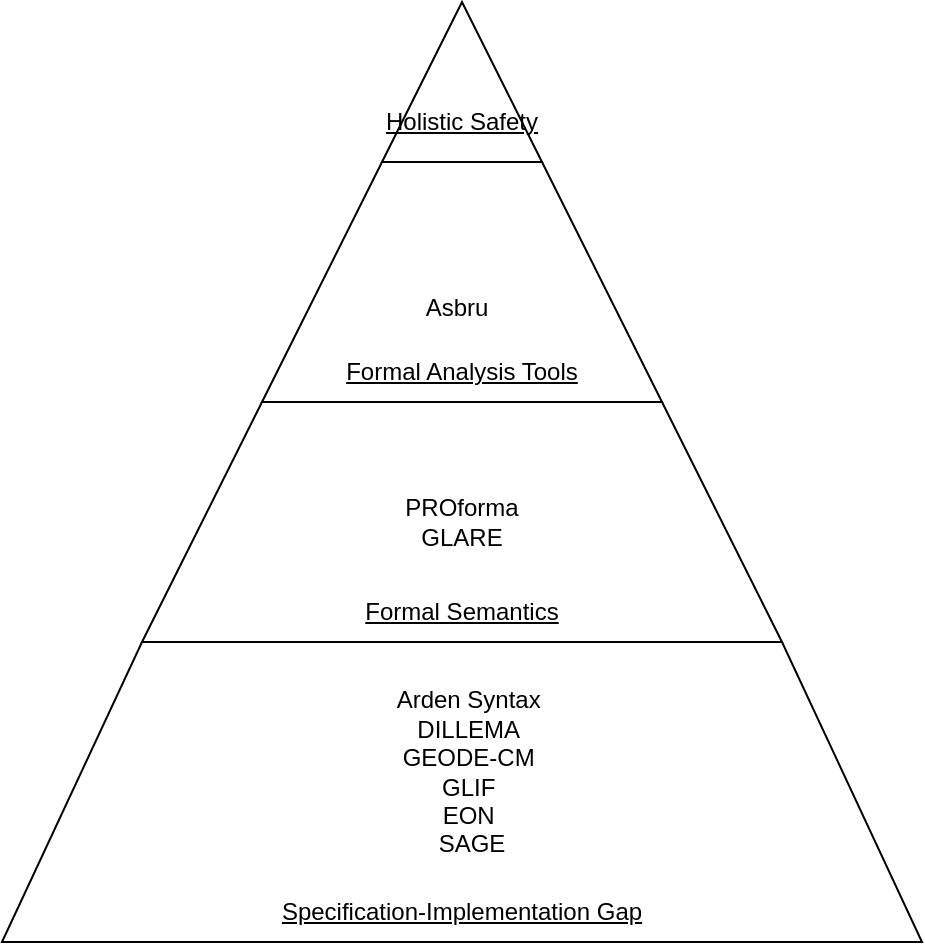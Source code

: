 <mxfile version="24.7.5">
  <diagram name="Page-1" id="sReNzexHo98JS3CuufBL">
    <mxGraphModel dx="1432" dy="754" grid="1" gridSize="10" guides="1" tooltips="1" connect="1" arrows="1" fold="1" page="1" pageScale="1" pageWidth="850" pageHeight="1100" math="0" shadow="0">
      <root>
        <mxCell id="0" />
        <mxCell id="1" parent="0" />
        <mxCell id="cyNzipAdQJfE3Z-S69iO-1" value="" style="shape=trapezoid;perimeter=trapezoidPerimeter;whiteSpace=wrap;html=1;fixedSize=1;size=70;" vertex="1" parent="1">
          <mxGeometry x="190" y="440" width="460" height="150" as="geometry" />
        </mxCell>
        <mxCell id="cyNzipAdQJfE3Z-S69iO-2" value="" style="shape=trapezoid;perimeter=trapezoidPerimeter;whiteSpace=wrap;html=1;fixedSize=1;size=60;" vertex="1" parent="1">
          <mxGeometry x="260" y="320" width="320" height="120" as="geometry" />
        </mxCell>
        <mxCell id="cyNzipAdQJfE3Z-S69iO-3" value="" style="shape=trapezoid;perimeter=trapezoidPerimeter;whiteSpace=wrap;html=1;fixedSize=1;size=60;" vertex="1" parent="1">
          <mxGeometry x="320" y="200" width="200" height="120" as="geometry" />
        </mxCell>
        <mxCell id="cyNzipAdQJfE3Z-S69iO-4" value="" style="shape=trapezoid;perimeter=trapezoidPerimeter;whiteSpace=wrap;html=1;fixedSize=1;size=60;" vertex="1" parent="1">
          <mxGeometry x="380" y="120" width="80" height="80" as="geometry" />
        </mxCell>
        <mxCell id="cyNzipAdQJfE3Z-S69iO-5" value="&lt;u&gt;Specification-Implementation Gap&lt;/u&gt;" style="text;html=1;align=center;verticalAlign=middle;whiteSpace=wrap;rounded=0;" vertex="1" parent="1">
          <mxGeometry x="210" y="560" width="420" height="30" as="geometry" />
        </mxCell>
        <mxCell id="cyNzipAdQJfE3Z-S69iO-6" value="&lt;div align=&quot;center&quot;&gt;Arden Syntax&amp;nbsp;&lt;/div&gt;&lt;div align=&quot;center&quot;&gt;DILLEMA&amp;nbsp;&lt;/div&gt;&lt;div align=&quot;center&quot;&gt;GEODE-CM&amp;nbsp;&lt;/div&gt;&lt;div align=&quot;center&quot;&gt;GLIF&amp;nbsp;&lt;/div&gt;&lt;div align=&quot;center&quot;&gt;EON&amp;nbsp;&lt;/div&gt;&lt;div align=&quot;center&quot;&gt;SAGE&lt;/div&gt;" style="text;html=1;align=center;verticalAlign=middle;whiteSpace=wrap;rounded=0;" vertex="1" parent="1">
          <mxGeometry x="355" y="450" width="140" height="110" as="geometry" />
        </mxCell>
        <mxCell id="cyNzipAdQJfE3Z-S69iO-7" value="&lt;u&gt;Formal Semantics&lt;br&gt;&lt;/u&gt;" style="text;html=1;align=center;verticalAlign=middle;whiteSpace=wrap;rounded=0;" vertex="1" parent="1">
          <mxGeometry x="280" y="410" width="280" height="30" as="geometry" />
        </mxCell>
        <mxCell id="cyNzipAdQJfE3Z-S69iO-9" value="&lt;div&gt;PROforma&lt;/div&gt;&lt;div&gt;GLARE&lt;/div&gt;" style="text;html=1;align=center;verticalAlign=middle;whiteSpace=wrap;rounded=0;" vertex="1" parent="1">
          <mxGeometry x="350" y="360" width="140" height="40" as="geometry" />
        </mxCell>
        <mxCell id="cyNzipAdQJfE3Z-S69iO-10" value="&lt;u&gt;Formal Analysis Tools&lt;br&gt;&lt;/u&gt;" style="text;html=1;align=center;verticalAlign=middle;whiteSpace=wrap;rounded=0;" vertex="1" parent="1">
          <mxGeometry x="280" y="290" width="280" height="30" as="geometry" />
        </mxCell>
        <mxCell id="cyNzipAdQJfE3Z-S69iO-11" value="&lt;div&gt;Asbru&lt;br&gt;&lt;/div&gt;&lt;div&gt;&lt;br&gt;&lt;/div&gt;" style="text;html=1;align=center;verticalAlign=middle;whiteSpace=wrap;rounded=0;" vertex="1" parent="1">
          <mxGeometry x="355" y="260" width="125" height="40" as="geometry" />
        </mxCell>
        <mxCell id="cyNzipAdQJfE3Z-S69iO-13" value="&lt;u&gt;Holistic Safety&lt;br&gt;&lt;/u&gt;" style="text;html=1;align=center;verticalAlign=middle;whiteSpace=wrap;rounded=0;" vertex="1" parent="1">
          <mxGeometry x="380" y="160" width="80" height="40" as="geometry" />
        </mxCell>
      </root>
    </mxGraphModel>
  </diagram>
</mxfile>
